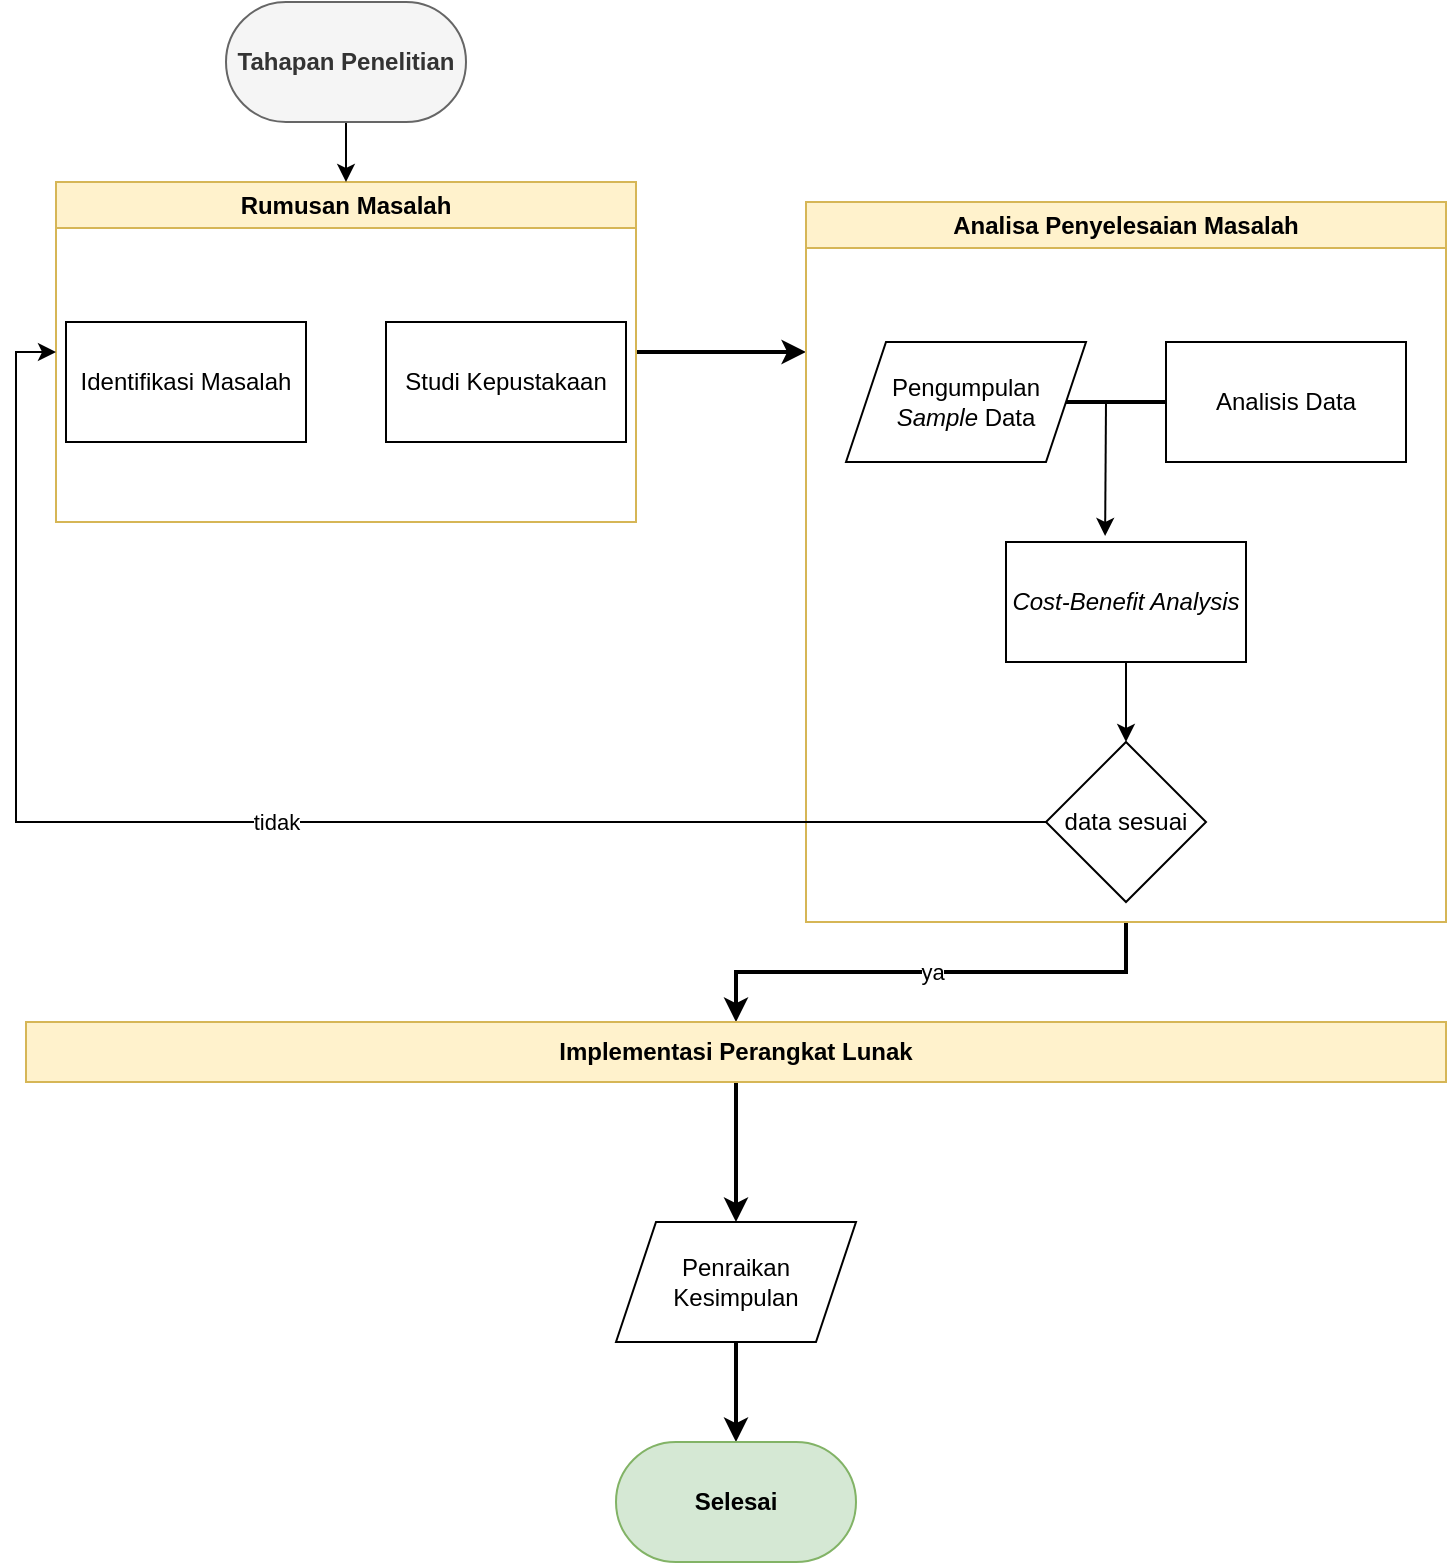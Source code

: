 <mxfile version="21.1.2" type="device" pages="2">
  <diagram name="Page-1" id="gfBd4t_3pl3zCsKjuEMn">
    <mxGraphModel dx="941" dy="692" grid="1" gridSize="10" guides="1" tooltips="1" connect="1" arrows="1" fold="1" page="1" pageScale="1" pageWidth="850" pageHeight="1100" math="0" shadow="0">
      <root>
        <mxCell id="0" />
        <mxCell id="1" parent="0" />
        <mxCell id="o8yWvQ1fl04UPpA_1I_i-17" style="edgeStyle=orthogonalEdgeStyle;rounded=0;orthogonalLoop=1;jettySize=auto;html=1;strokeWidth=2;" edge="1" parent="1" source="o8yWvQ1fl04UPpA_1I_i-1">
          <mxGeometry relative="1" as="geometry">
            <mxPoint x="510" y="195" as="targetPoint" />
          </mxGeometry>
        </mxCell>
        <mxCell id="o8yWvQ1fl04UPpA_1I_i-1" value="Rumusan Masalah" style="swimlane;whiteSpace=wrap;html=1;fillColor=#fff2cc;strokeColor=#d6b656;" vertex="1" parent="1">
          <mxGeometry x="135" y="110" width="290" height="170" as="geometry">
            <mxRectangle x="140" y="80" width="140" height="30" as="alternateBounds" />
          </mxGeometry>
        </mxCell>
        <mxCell id="o8yWvQ1fl04UPpA_1I_i-4" value="Identifikasi Masalah" style="rounded=0;whiteSpace=wrap;html=1;" vertex="1" parent="o8yWvQ1fl04UPpA_1I_i-1">
          <mxGeometry x="5" y="70" width="120" height="60" as="geometry" />
        </mxCell>
        <mxCell id="o8yWvQ1fl04UPpA_1I_i-5" value="Studi Kepustakaan" style="rounded=0;whiteSpace=wrap;html=1;" vertex="1" parent="o8yWvQ1fl04UPpA_1I_i-1">
          <mxGeometry x="165" y="70" width="120" height="60" as="geometry" />
        </mxCell>
        <mxCell id="o8yWvQ1fl04UPpA_1I_i-3" style="edgeStyle=orthogonalEdgeStyle;rounded=0;orthogonalLoop=1;jettySize=auto;html=1;" edge="1" parent="1" source="o8yWvQ1fl04UPpA_1I_i-2" target="o8yWvQ1fl04UPpA_1I_i-1">
          <mxGeometry relative="1" as="geometry" />
        </mxCell>
        <mxCell id="o8yWvQ1fl04UPpA_1I_i-2" value="&lt;b&gt;Tahapan Penelitian&lt;/b&gt;" style="rounded=1;whiteSpace=wrap;html=1;arcSize=50;fillColor=#f5f5f5;fontColor=#333333;strokeColor=#666666;" vertex="1" parent="1">
          <mxGeometry x="220" y="20" width="120" height="60" as="geometry" />
        </mxCell>
        <mxCell id="o8yWvQ1fl04UPpA_1I_i-21" value="ya" style="edgeStyle=orthogonalEdgeStyle;rounded=0;orthogonalLoop=1;jettySize=auto;html=1;strokeWidth=2;" edge="1" parent="1" source="o8yWvQ1fl04UPpA_1I_i-6" target="o8yWvQ1fl04UPpA_1I_i-18">
          <mxGeometry relative="1" as="geometry" />
        </mxCell>
        <mxCell id="o8yWvQ1fl04UPpA_1I_i-6" value="Analisa Penyelesaian Masalah" style="swimlane;whiteSpace=wrap;html=1;fillColor=#fff2cc;strokeColor=#d6b656;" vertex="1" parent="1">
          <mxGeometry x="510" y="120" width="320" height="360" as="geometry" />
        </mxCell>
        <mxCell id="o8yWvQ1fl04UPpA_1I_i-12" style="edgeStyle=orthogonalEdgeStyle;rounded=0;orthogonalLoop=1;jettySize=auto;html=1;endArrow=none;endFill=0;strokeWidth=2;" edge="1" parent="o8yWvQ1fl04UPpA_1I_i-6" source="o8yWvQ1fl04UPpA_1I_i-8" target="o8yWvQ1fl04UPpA_1I_i-9">
          <mxGeometry relative="1" as="geometry" />
        </mxCell>
        <mxCell id="o8yWvQ1fl04UPpA_1I_i-8" value="Pengumpulan &lt;i&gt;Sample&lt;/i&gt; Data" style="shape=parallelogram;perimeter=parallelogramPerimeter;whiteSpace=wrap;html=1;fixedSize=1;" vertex="1" parent="o8yWvQ1fl04UPpA_1I_i-6">
          <mxGeometry x="20" y="70" width="120" height="60" as="geometry" />
        </mxCell>
        <mxCell id="o8yWvQ1fl04UPpA_1I_i-9" value="Analisis Data" style="rounded=0;whiteSpace=wrap;html=1;" vertex="1" parent="o8yWvQ1fl04UPpA_1I_i-6">
          <mxGeometry x="180" y="70" width="120" height="60" as="geometry" />
        </mxCell>
        <mxCell id="o8yWvQ1fl04UPpA_1I_i-15" style="edgeStyle=orthogonalEdgeStyle;rounded=0;orthogonalLoop=1;jettySize=auto;html=1;" edge="1" parent="o8yWvQ1fl04UPpA_1I_i-6" source="o8yWvQ1fl04UPpA_1I_i-11" target="o8yWvQ1fl04UPpA_1I_i-10">
          <mxGeometry relative="1" as="geometry" />
        </mxCell>
        <mxCell id="o8yWvQ1fl04UPpA_1I_i-11" value="Cost-Benefit Analysis" style="rounded=0;whiteSpace=wrap;html=1;fontStyle=2" vertex="1" parent="o8yWvQ1fl04UPpA_1I_i-6">
          <mxGeometry x="100" y="170" width="120" height="60" as="geometry" />
        </mxCell>
        <mxCell id="o8yWvQ1fl04UPpA_1I_i-10" value="&lt;span style=&quot;font-style: normal;&quot;&gt;data sesuai&lt;/span&gt;" style="rhombus;whiteSpace=wrap;html=1;fontStyle=2" vertex="1" parent="o8yWvQ1fl04UPpA_1I_i-6">
          <mxGeometry x="120" y="270" width="80" height="80" as="geometry" />
        </mxCell>
        <mxCell id="o8yWvQ1fl04UPpA_1I_i-14" value="" style="endArrow=classic;html=1;rounded=0;entryX=0.413;entryY=-0.05;entryDx=0;entryDy=0;entryPerimeter=0;" edge="1" parent="o8yWvQ1fl04UPpA_1I_i-6" target="o8yWvQ1fl04UPpA_1I_i-11">
          <mxGeometry width="50" height="50" relative="1" as="geometry">
            <mxPoint x="150" y="100" as="sourcePoint" />
            <mxPoint x="200" y="50" as="targetPoint" />
          </mxGeometry>
        </mxCell>
        <mxCell id="o8yWvQ1fl04UPpA_1I_i-16" value="tidak" style="edgeStyle=orthogonalEdgeStyle;rounded=0;orthogonalLoop=1;jettySize=auto;html=1;entryX=0;entryY=0.5;entryDx=0;entryDy=0;" edge="1" parent="1" source="o8yWvQ1fl04UPpA_1I_i-10" target="o8yWvQ1fl04UPpA_1I_i-1">
          <mxGeometry relative="1" as="geometry" />
        </mxCell>
        <mxCell id="o8yWvQ1fl04UPpA_1I_i-27" style="edgeStyle=orthogonalEdgeStyle;rounded=0;orthogonalLoop=1;jettySize=auto;html=1;strokeWidth=2;" edge="1" parent="1" source="o8yWvQ1fl04UPpA_1I_i-18">
          <mxGeometry relative="1" as="geometry">
            <mxPoint x="475" y="630" as="targetPoint" />
          </mxGeometry>
        </mxCell>
        <mxCell id="o8yWvQ1fl04UPpA_1I_i-18" value="Implementasi Perangkat Lunak" style="rounded=0;whiteSpace=wrap;html=1;fontStyle=1;fillColor=#fff2cc;strokeColor=#d6b656;" vertex="1" parent="1">
          <mxGeometry x="120" y="530" width="710" height="30" as="geometry" />
        </mxCell>
        <mxCell id="o8yWvQ1fl04UPpA_1I_i-28" style="edgeStyle=orthogonalEdgeStyle;rounded=0;orthogonalLoop=1;jettySize=auto;html=1;strokeWidth=2;" edge="1" parent="1" source="o8yWvQ1fl04UPpA_1I_i-19" target="o8yWvQ1fl04UPpA_1I_i-20">
          <mxGeometry relative="1" as="geometry" />
        </mxCell>
        <mxCell id="o8yWvQ1fl04UPpA_1I_i-19" value="Penraikan Kesimpulan" style="shape=parallelogram;perimeter=parallelogramPerimeter;whiteSpace=wrap;html=1;fixedSize=1;" vertex="1" parent="1">
          <mxGeometry x="415" y="630" width="120" height="60" as="geometry" />
        </mxCell>
        <mxCell id="o8yWvQ1fl04UPpA_1I_i-20" value="&lt;b&gt;Selesai&lt;/b&gt;" style="rounded=1;whiteSpace=wrap;html=1;arcSize=50;fillColor=#d5e8d4;strokeColor=#82b366;" vertex="1" parent="1">
          <mxGeometry x="415" y="740" width="120" height="60" as="geometry" />
        </mxCell>
      </root>
    </mxGraphModel>
  </diagram>
  <diagram id="1gZCh9RJ52xY4aRO97PA" name="Page-2">
    <mxGraphModel dx="941" dy="692" grid="1" gridSize="10" guides="1" tooltips="1" connect="1" arrows="1" fold="1" page="1" pageScale="1" pageWidth="850" pageHeight="1100" math="0" shadow="0">
      <root>
        <mxCell id="0" />
        <mxCell id="1" parent="0" />
        <mxCell id="T2jLcxmhfRxaUmZP0QhB-3" value="" style="edgeStyle=orthogonalEdgeStyle;rounded=0;orthogonalLoop=1;jettySize=auto;html=1;" edge="1" parent="1" source="T2jLcxmhfRxaUmZP0QhB-1" target="T2jLcxmhfRxaUmZP0QhB-2">
          <mxGeometry relative="1" as="geometry" />
        </mxCell>
        <mxCell id="T2jLcxmhfRxaUmZP0QhB-1" value="Data Primer" style="rounded=0;whiteSpace=wrap;html=1;" vertex="1" parent="1">
          <mxGeometry x="340" y="40" width="120" height="60" as="geometry" />
        </mxCell>
        <mxCell id="T2jLcxmhfRxaUmZP0QhB-5" value="" style="edgeStyle=orthogonalEdgeStyle;rounded=0;orthogonalLoop=1;jettySize=auto;html=1;" edge="1" parent="1" source="T2jLcxmhfRxaUmZP0QhB-2" target="T2jLcxmhfRxaUmZP0QhB-4">
          <mxGeometry relative="1" as="geometry" />
        </mxCell>
        <mxCell id="T2jLcxmhfRxaUmZP0QhB-2" value="Pengelompokan Data" style="whiteSpace=wrap;html=1;rounded=0;" vertex="1" parent="1">
          <mxGeometry x="340" y="130" width="120" height="60" as="geometry" />
        </mxCell>
        <mxCell id="T2jLcxmhfRxaUmZP0QhB-7" value="" style="edgeStyle=orthogonalEdgeStyle;rounded=0;orthogonalLoop=1;jettySize=auto;html=1;" edge="1" parent="1" source="T2jLcxmhfRxaUmZP0QhB-4" target="T2jLcxmhfRxaUmZP0QhB-6">
          <mxGeometry relative="1" as="geometry" />
        </mxCell>
        <mxCell id="T2jLcxmhfRxaUmZP0QhB-4" value="Reduksi Data" style="whiteSpace=wrap;html=1;rounded=0;" vertex="1" parent="1">
          <mxGeometry x="340" y="210" width="120" height="60" as="geometry" />
        </mxCell>
        <mxCell id="T2jLcxmhfRxaUmZP0QhB-9" value="" style="edgeStyle=orthogonalEdgeStyle;rounded=0;orthogonalLoop=1;jettySize=auto;html=1;" edge="1" parent="1" source="T2jLcxmhfRxaUmZP0QhB-6" target="T2jLcxmhfRxaUmZP0QhB-8">
          <mxGeometry relative="1" as="geometry" />
        </mxCell>
        <mxCell id="T2jLcxmhfRxaUmZP0QhB-6" value="Kesimpulan Ke-Efektifan" style="whiteSpace=wrap;html=1;rounded=0;" vertex="1" parent="1">
          <mxGeometry x="340" y="300" width="120" height="60" as="geometry" />
        </mxCell>
        <mxCell id="T2jLcxmhfRxaUmZP0QhB-11" value="" style="edgeStyle=orthogonalEdgeStyle;rounded=0;orthogonalLoop=1;jettySize=auto;html=1;" edge="1" parent="1" source="T2jLcxmhfRxaUmZP0QhB-8" target="T2jLcxmhfRxaUmZP0QhB-10">
          <mxGeometry relative="1" as="geometry" />
        </mxCell>
        <mxCell id="T2jLcxmhfRxaUmZP0QhB-8" value="Hitung NPV" style="whiteSpace=wrap;html=1;rounded=0;" vertex="1" parent="1">
          <mxGeometry x="340" y="380" width="120" height="60" as="geometry" />
        </mxCell>
        <mxCell id="T2jLcxmhfRxaUmZP0QhB-15" value="" style="edgeStyle=orthogonalEdgeStyle;rounded=0;orthogonalLoop=1;jettySize=auto;html=1;" edge="1" parent="1" source="T2jLcxmhfRxaUmZP0QhB-10" target="T2jLcxmhfRxaUmZP0QhB-14">
          <mxGeometry relative="1" as="geometry" />
        </mxCell>
        <mxCell id="T2jLcxmhfRxaUmZP0QhB-10" value="Analisa Sensitivitas" style="whiteSpace=wrap;html=1;rounded=0;" vertex="1" parent="1">
          <mxGeometry x="340" y="460" width="120" height="60" as="geometry" />
        </mxCell>
        <mxCell id="T2jLcxmhfRxaUmZP0QhB-14" value="Antar muka sistem" style="whiteSpace=wrap;html=1;rounded=0;fillColor=#d5e8d4;strokeColor=#82b366;" vertex="1" parent="1">
          <mxGeometry x="230" y="550" width="340" height="60" as="geometry" />
        </mxCell>
      </root>
    </mxGraphModel>
  </diagram>
</mxfile>
